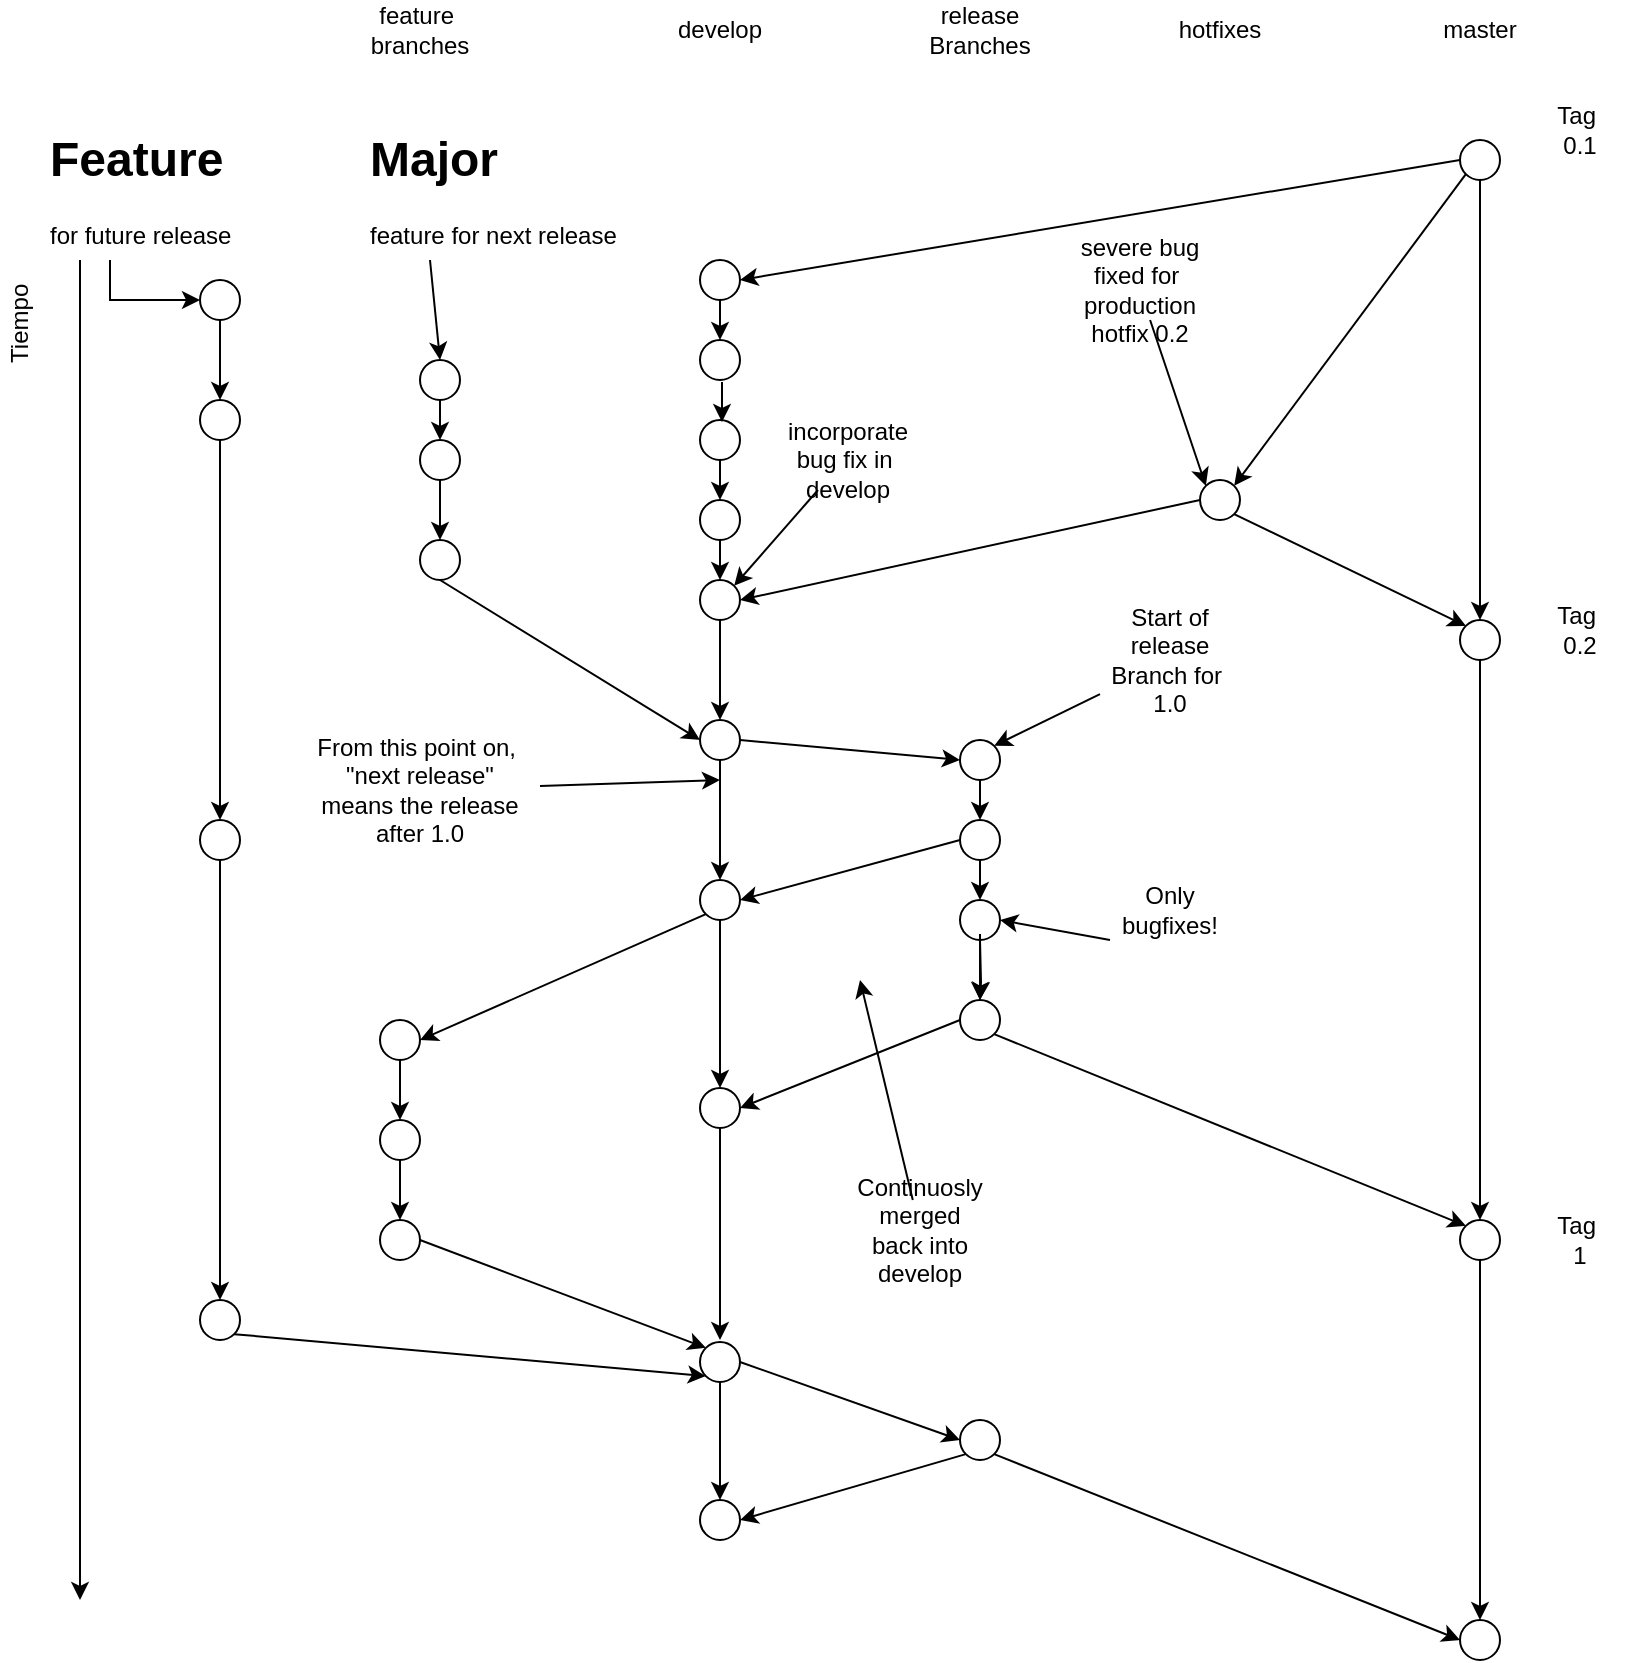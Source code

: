 <mxfile version="14.2.6" type="github">
  <diagram id="Ft57BWniFfMgqN6n-xT4" name="Page-1">
    <mxGraphModel dx="862" dy="1651" grid="1" gridSize="10" guides="1" tooltips="1" connect="1" arrows="1" fold="1" page="1" pageScale="1" pageWidth="827" pageHeight="1169" math="0" shadow="0">
      <root>
        <mxCell id="0" />
        <mxCell id="1" parent="0" />
        <mxCell id="2QcikKB0XpCSD9qSnk93-2" value="Tiempo&amp;nbsp;" style="text;html=1;strokeColor=none;fillColor=none;align=center;verticalAlign=middle;whiteSpace=wrap;rounded=0;rotation=-90;" vertex="1" parent="1">
          <mxGeometry y="-380" width="60" height="20" as="geometry" />
        </mxCell>
        <mxCell id="2QcikKB0XpCSD9qSnk93-1" value="" style="endArrow=classic;html=1;" edge="1" parent="1">
          <mxGeometry width="50" height="50" relative="1" as="geometry">
            <mxPoint x="60" y="-410" as="sourcePoint" />
            <mxPoint x="60" y="270" as="targetPoint" />
          </mxGeometry>
        </mxCell>
        <mxCell id="2QcikKB0XpCSD9qSnk93-3" value="" style="ellipse;whiteSpace=wrap;html=1;aspect=fixed;" vertex="1" parent="1">
          <mxGeometry x="120" y="-390" width="20" height="20" as="geometry" />
        </mxCell>
        <mxCell id="2QcikKB0XpCSD9qSnk93-4" value="" style="ellipse;whiteSpace=wrap;html=1;aspect=fixed;" vertex="1" parent="1">
          <mxGeometry x="120" y="-330" width="20" height="20" as="geometry" />
        </mxCell>
        <mxCell id="2QcikKB0XpCSD9qSnk93-5" value="" style="ellipse;whiteSpace=wrap;html=1;aspect=fixed;" vertex="1" parent="1">
          <mxGeometry x="120" y="-120" width="20" height="20" as="geometry" />
        </mxCell>
        <mxCell id="2QcikKB0XpCSD9qSnk93-7" value="" style="endArrow=classic;html=1;exitX=0.5;exitY=1;exitDx=0;exitDy=0;entryX=0.5;entryY=0;entryDx=0;entryDy=0;" edge="1" parent="1" source="2QcikKB0XpCSD9qSnk93-3" target="2QcikKB0XpCSD9qSnk93-4">
          <mxGeometry width="50" height="50" relative="1" as="geometry">
            <mxPoint x="390" y="-210" as="sourcePoint" />
            <mxPoint x="440" y="-260" as="targetPoint" />
          </mxGeometry>
        </mxCell>
        <mxCell id="2QcikKB0XpCSD9qSnk93-8" value="" style="endArrow=classic;html=1;exitX=0.5;exitY=1;exitDx=0;exitDy=0;entryX=0.5;entryY=0;entryDx=0;entryDy=0;" edge="1" parent="1" source="2QcikKB0XpCSD9qSnk93-4" target="2QcikKB0XpCSD9qSnk93-5">
          <mxGeometry width="50" height="50" relative="1" as="geometry">
            <mxPoint x="390" y="-210" as="sourcePoint" />
            <mxPoint x="440" y="-260" as="targetPoint" />
          </mxGeometry>
        </mxCell>
        <mxCell id="2QcikKB0XpCSD9qSnk93-10" value="&lt;h1&gt;Major&lt;/h1&gt;&lt;div&gt;feature for next release&lt;/div&gt;" style="text;html=1;spacing=5;spacingTop=-20;whiteSpace=wrap;overflow=hidden;rounded=0;fillColor=#FFFFFF;gradientColor=#ffffff;" vertex="1" parent="1">
          <mxGeometry x="200" y="-470" width="140" height="70" as="geometry" />
        </mxCell>
        <mxCell id="2QcikKB0XpCSD9qSnk93-11" value="" style="ellipse;whiteSpace=wrap;html=1;aspect=fixed;" vertex="1" parent="1">
          <mxGeometry x="230" y="-350" width="20" height="20" as="geometry" />
        </mxCell>
        <mxCell id="2QcikKB0XpCSD9qSnk93-12" value="" style="endArrow=classic;html=1;exitX=0.25;exitY=1;exitDx=0;exitDy=0;" edge="1" parent="1" source="2QcikKB0XpCSD9qSnk93-10">
          <mxGeometry width="50" height="50" relative="1" as="geometry">
            <mxPoint x="200" y="-120" as="sourcePoint" />
            <mxPoint x="240" y="-350" as="targetPoint" />
          </mxGeometry>
        </mxCell>
        <mxCell id="2QcikKB0XpCSD9qSnk93-15" value="" style="ellipse;whiteSpace=wrap;html=1;aspect=fixed;" vertex="1" parent="1">
          <mxGeometry x="370" y="-400" width="20" height="20" as="geometry" />
        </mxCell>
        <mxCell id="2QcikKB0XpCSD9qSnk93-16" value="" style="ellipse;whiteSpace=wrap;html=1;aspect=fixed;" vertex="1" parent="1">
          <mxGeometry x="370" y="-360" width="20" height="20" as="geometry" />
        </mxCell>
        <mxCell id="2QcikKB0XpCSD9qSnk93-17" value="" style="ellipse;whiteSpace=wrap;html=1;aspect=fixed;" vertex="1" parent="1">
          <mxGeometry x="370" y="-170" width="20" height="20" as="geometry" />
        </mxCell>
        <mxCell id="2QcikKB0XpCSD9qSnk93-18" value="" style="ellipse;whiteSpace=wrap;html=1;aspect=fixed;" vertex="1" parent="1">
          <mxGeometry x="370" y="-280" width="20" height="20" as="geometry" />
        </mxCell>
        <mxCell id="2QcikKB0XpCSD9qSnk93-19" value="" style="ellipse;whiteSpace=wrap;html=1;aspect=fixed;" vertex="1" parent="1">
          <mxGeometry x="370" y="-320" width="20" height="20" as="geometry" />
        </mxCell>
        <mxCell id="2QcikKB0XpCSD9qSnk93-20" value="" style="ellipse;whiteSpace=wrap;html=1;aspect=fixed;" vertex="1" parent="1">
          <mxGeometry x="370" y="-240" width="20" height="20" as="geometry" />
        </mxCell>
        <mxCell id="2QcikKB0XpCSD9qSnk93-24" value="feature&amp;nbsp;&lt;br&gt;branches" style="text;html=1;strokeColor=none;fillColor=none;align=center;verticalAlign=middle;whiteSpace=wrap;rounded=0;" vertex="1" parent="1">
          <mxGeometry x="200" y="-530" width="60" height="30" as="geometry" />
        </mxCell>
        <mxCell id="2QcikKB0XpCSD9qSnk93-25" value="develop" style="text;html=1;strokeColor=none;fillColor=none;align=center;verticalAlign=middle;whiteSpace=wrap;rounded=0;" vertex="1" parent="1">
          <mxGeometry x="350" y="-530" width="60" height="30" as="geometry" />
        </mxCell>
        <mxCell id="2QcikKB0XpCSD9qSnk93-28" style="edgeStyle=orthogonalEdgeStyle;rounded=0;orthogonalLoop=1;jettySize=auto;html=1;exitX=0.25;exitY=1;exitDx=0;exitDy=0;entryX=0;entryY=0.5;entryDx=0;entryDy=0;" edge="1" parent="1" source="2QcikKB0XpCSD9qSnk93-26" target="2QcikKB0XpCSD9qSnk93-3">
          <mxGeometry relative="1" as="geometry" />
        </mxCell>
        <mxCell id="2QcikKB0XpCSD9qSnk93-26" value="&lt;h1&gt;Feature&lt;/h1&gt;&lt;div&gt;for future release&lt;/div&gt;" style="text;html=1;spacing=5;spacingTop=-20;whiteSpace=wrap;overflow=hidden;rounded=0;fillColor=#FFFFFF;gradientColor=#ffffff;" vertex="1" parent="1">
          <mxGeometry x="40" y="-470" width="140" height="70" as="geometry" />
        </mxCell>
        <mxCell id="2QcikKB0XpCSD9qSnk93-27" value="" style="endArrow=classic;html=1;exitX=0.5;exitY=1;exitDx=0;exitDy=0;entryX=0.5;entryY=0;entryDx=0;entryDy=0;" edge="1" parent="1" source="2QcikKB0XpCSD9qSnk93-15" target="2QcikKB0XpCSD9qSnk93-16">
          <mxGeometry width="50" height="50" relative="1" as="geometry">
            <mxPoint x="420" y="-310" as="sourcePoint" />
            <mxPoint x="440" y="-330" as="targetPoint" />
          </mxGeometry>
        </mxCell>
        <mxCell id="2QcikKB0XpCSD9qSnk93-29" value="" style="endArrow=classic;html=1;exitX=0.5;exitY=1;exitDx=0;exitDy=0;entryX=0.5;entryY=0;entryDx=0;entryDy=0;" edge="1" parent="1">
          <mxGeometry width="50" height="50" relative="1" as="geometry">
            <mxPoint x="381" y="-339" as="sourcePoint" />
            <mxPoint x="381" y="-319" as="targetPoint" />
          </mxGeometry>
        </mxCell>
        <mxCell id="2QcikKB0XpCSD9qSnk93-32" value="" style="endArrow=classic;html=1;exitX=0.5;exitY=1;exitDx=0;exitDy=0;entryX=0.5;entryY=0;entryDx=0;entryDy=0;" edge="1" parent="1" source="2QcikKB0XpCSD9qSnk93-19" target="2QcikKB0XpCSD9qSnk93-18">
          <mxGeometry width="50" height="50" relative="1" as="geometry">
            <mxPoint x="390" y="-280" as="sourcePoint" />
            <mxPoint x="440" y="-330" as="targetPoint" />
          </mxGeometry>
        </mxCell>
        <mxCell id="2QcikKB0XpCSD9qSnk93-33" value="" style="endArrow=classic;html=1;exitX=0.5;exitY=1;exitDx=0;exitDy=0;" edge="1" parent="1" source="2QcikKB0XpCSD9qSnk93-18">
          <mxGeometry width="50" height="50" relative="1" as="geometry">
            <mxPoint x="390" y="-280" as="sourcePoint" />
            <mxPoint x="380" y="-240" as="targetPoint" />
          </mxGeometry>
        </mxCell>
        <mxCell id="2QcikKB0XpCSD9qSnk93-35" value="" style="ellipse;whiteSpace=wrap;html=1;aspect=fixed;" vertex="1" parent="1">
          <mxGeometry x="230" y="-310" width="20" height="20" as="geometry" />
        </mxCell>
        <mxCell id="2QcikKB0XpCSD9qSnk93-36" value="" style="ellipse;whiteSpace=wrap;html=1;aspect=fixed;" vertex="1" parent="1">
          <mxGeometry x="230" y="-260" width="20" height="20" as="geometry" />
        </mxCell>
        <mxCell id="2QcikKB0XpCSD9qSnk93-37" value="" style="endArrow=classic;html=1;exitX=0.5;exitY=1;exitDx=0;exitDy=0;entryX=0.5;entryY=0;entryDx=0;entryDy=0;" edge="1" parent="1" source="2QcikKB0XpCSD9qSnk93-11" target="2QcikKB0XpCSD9qSnk93-35">
          <mxGeometry width="50" height="50" relative="1" as="geometry">
            <mxPoint x="390" y="-200" as="sourcePoint" />
            <mxPoint x="440" y="-250" as="targetPoint" />
          </mxGeometry>
        </mxCell>
        <mxCell id="2QcikKB0XpCSD9qSnk93-38" value="" style="endArrow=classic;html=1;exitX=0.5;exitY=1;exitDx=0;exitDy=0;entryX=0.5;entryY=0;entryDx=0;entryDy=0;" edge="1" parent="1" source="2QcikKB0XpCSD9qSnk93-35" target="2QcikKB0XpCSD9qSnk93-36">
          <mxGeometry width="50" height="50" relative="1" as="geometry">
            <mxPoint x="390" y="-200" as="sourcePoint" />
            <mxPoint x="440" y="-250" as="targetPoint" />
          </mxGeometry>
        </mxCell>
        <mxCell id="2QcikKB0XpCSD9qSnk93-39" value="" style="endArrow=classic;html=1;exitX=0.5;exitY=1;exitDx=0;exitDy=0;entryX=0.5;entryY=0;entryDx=0;entryDy=0;" edge="1" parent="1" source="2QcikKB0XpCSD9qSnk93-20" target="2QcikKB0XpCSD9qSnk93-17">
          <mxGeometry width="50" height="50" relative="1" as="geometry">
            <mxPoint x="390" y="-200" as="sourcePoint" />
            <mxPoint x="440" y="-250" as="targetPoint" />
          </mxGeometry>
        </mxCell>
        <mxCell id="2QcikKB0XpCSD9qSnk93-40" value="" style="endArrow=classic;html=1;exitX=0.5;exitY=1;exitDx=0;exitDy=0;entryX=0;entryY=0.5;entryDx=0;entryDy=0;" edge="1" parent="1" source="2QcikKB0XpCSD9qSnk93-36" target="2QcikKB0XpCSD9qSnk93-17">
          <mxGeometry width="50" height="50" relative="1" as="geometry">
            <mxPoint x="390" y="-200" as="sourcePoint" />
            <mxPoint x="440" y="-250" as="targetPoint" />
          </mxGeometry>
        </mxCell>
        <mxCell id="2QcikKB0XpCSD9qSnk93-42" value="From this point on,&amp;nbsp;&lt;br&gt;&quot;next release&quot;&lt;br&gt;means the release after 1.0" style="text;html=1;strokeColor=none;fillColor=none;align=center;verticalAlign=middle;whiteSpace=wrap;rounded=0;" vertex="1" parent="1">
          <mxGeometry x="170" y="-170" width="120" height="70" as="geometry" />
        </mxCell>
        <mxCell id="2QcikKB0XpCSD9qSnk93-43" value="" style="endArrow=classic;html=1;" edge="1" parent="1" source="2QcikKB0XpCSD9qSnk93-42">
          <mxGeometry width="50" height="50" relative="1" as="geometry">
            <mxPoint x="390" y="-180" as="sourcePoint" />
            <mxPoint x="380" y="-140" as="targetPoint" />
          </mxGeometry>
        </mxCell>
        <mxCell id="2QcikKB0XpCSD9qSnk93-61" style="edgeStyle=orthogonalEdgeStyle;rounded=0;orthogonalLoop=1;jettySize=auto;html=1;exitX=0.5;exitY=1;exitDx=0;exitDy=0;entryX=0.5;entryY=0;entryDx=0;entryDy=0;" edge="1" parent="1" source="2QcikKB0XpCSD9qSnk93-44" target="2QcikKB0XpCSD9qSnk93-57">
          <mxGeometry relative="1" as="geometry" />
        </mxCell>
        <mxCell id="2QcikKB0XpCSD9qSnk93-44" value="" style="ellipse;whiteSpace=wrap;html=1;aspect=fixed;" vertex="1" parent="1">
          <mxGeometry x="370" y="-90" width="20" height="20" as="geometry" />
        </mxCell>
        <mxCell id="2QcikKB0XpCSD9qSnk93-45" value="" style="endArrow=classic;html=1;exitX=0.5;exitY=1;exitDx=0;exitDy=0;entryX=0.5;entryY=0;entryDx=0;entryDy=0;" edge="1" parent="1" source="2QcikKB0XpCSD9qSnk93-17" target="2QcikKB0XpCSD9qSnk93-44">
          <mxGeometry width="50" height="50" relative="1" as="geometry">
            <mxPoint x="390" y="-180" as="sourcePoint" />
            <mxPoint x="440" y="-230" as="targetPoint" />
          </mxGeometry>
        </mxCell>
        <mxCell id="2QcikKB0XpCSD9qSnk93-46" value="release Branches" style="text;html=1;strokeColor=none;fillColor=none;align=center;verticalAlign=middle;whiteSpace=wrap;rounded=0;" vertex="1" parent="1">
          <mxGeometry x="480" y="-530" width="60" height="30" as="geometry" />
        </mxCell>
        <mxCell id="2QcikKB0XpCSD9qSnk93-47" value="" style="ellipse;whiteSpace=wrap;html=1;aspect=fixed;" vertex="1" parent="1">
          <mxGeometry x="500" y="-160" width="20" height="20" as="geometry" />
        </mxCell>
        <mxCell id="2QcikKB0XpCSD9qSnk93-48" value="" style="ellipse;whiteSpace=wrap;html=1;aspect=fixed;" vertex="1" parent="1">
          <mxGeometry x="500" y="-120" width="20" height="20" as="geometry" />
        </mxCell>
        <mxCell id="2QcikKB0XpCSD9qSnk93-56" value="" style="edgeStyle=orthogonalEdgeStyle;rounded=0;orthogonalLoop=1;jettySize=auto;html=1;" edge="1" parent="1" target="2QcikKB0XpCSD9qSnk93-50">
          <mxGeometry relative="1" as="geometry">
            <mxPoint x="510" y="-60" as="sourcePoint" />
          </mxGeometry>
        </mxCell>
        <mxCell id="2QcikKB0XpCSD9qSnk93-49" value="" style="ellipse;whiteSpace=wrap;html=1;aspect=fixed;" vertex="1" parent="1">
          <mxGeometry x="500" y="-80" width="20" height="20" as="geometry" />
        </mxCell>
        <mxCell id="2QcikKB0XpCSD9qSnk93-50" value="" style="ellipse;whiteSpace=wrap;html=1;aspect=fixed;" vertex="1" parent="1">
          <mxGeometry x="500" y="-30" width="20" height="20" as="geometry" />
        </mxCell>
        <mxCell id="2QcikKB0XpCSD9qSnk93-52" value="" style="endArrow=classic;html=1;exitX=1;exitY=0.5;exitDx=0;exitDy=0;entryX=0;entryY=0.5;entryDx=0;entryDy=0;" edge="1" parent="1" source="2QcikKB0XpCSD9qSnk93-17" target="2QcikKB0XpCSD9qSnk93-47">
          <mxGeometry width="50" height="50" relative="1" as="geometry">
            <mxPoint x="390" y="-190" as="sourcePoint" />
            <mxPoint x="440" y="-240" as="targetPoint" />
          </mxGeometry>
        </mxCell>
        <mxCell id="2QcikKB0XpCSD9qSnk93-53" value="" style="endArrow=classic;html=1;exitX=0.5;exitY=1;exitDx=0;exitDy=0;entryX=0.5;entryY=0;entryDx=0;entryDy=0;" edge="1" parent="1" source="2QcikKB0XpCSD9qSnk93-47" target="2QcikKB0XpCSD9qSnk93-48">
          <mxGeometry width="50" height="50" relative="1" as="geometry">
            <mxPoint x="390" y="-40" as="sourcePoint" />
            <mxPoint x="440" y="-90" as="targetPoint" />
          </mxGeometry>
        </mxCell>
        <mxCell id="2QcikKB0XpCSD9qSnk93-54" value="" style="endArrow=classic;html=1;exitX=0.5;exitY=1;exitDx=0;exitDy=0;entryX=0.5;entryY=0;entryDx=0;entryDy=0;" edge="1" parent="1" source="2QcikKB0XpCSD9qSnk93-48" target="2QcikKB0XpCSD9qSnk93-49">
          <mxGeometry width="50" height="50" relative="1" as="geometry">
            <mxPoint x="390" y="-40" as="sourcePoint" />
            <mxPoint x="440" y="-90" as="targetPoint" />
          </mxGeometry>
        </mxCell>
        <mxCell id="2QcikKB0XpCSD9qSnk93-55" value="" style="endArrow=classic;html=1;entryX=0.5;entryY=0;entryDx=0;entryDy=0;" edge="1" parent="1" target="2QcikKB0XpCSD9qSnk93-50">
          <mxGeometry width="50" height="50" relative="1" as="geometry">
            <mxPoint x="510" y="-63" as="sourcePoint" />
            <mxPoint x="440" y="-90" as="targetPoint" />
          </mxGeometry>
        </mxCell>
        <mxCell id="2QcikKB0XpCSD9qSnk93-60" style="edgeStyle=orthogonalEdgeStyle;rounded=0;orthogonalLoop=1;jettySize=auto;html=1;exitX=0.5;exitY=1;exitDx=0;exitDy=0;" edge="1" parent="1" source="2QcikKB0XpCSD9qSnk93-57">
          <mxGeometry relative="1" as="geometry">
            <mxPoint x="380" y="20" as="targetPoint" />
          </mxGeometry>
        </mxCell>
        <mxCell id="2QcikKB0XpCSD9qSnk93-80" style="edgeStyle=orthogonalEdgeStyle;rounded=0;orthogonalLoop=1;jettySize=auto;html=1;exitX=0.5;exitY=1;exitDx=0;exitDy=0;" edge="1" parent="1" source="2QcikKB0XpCSD9qSnk93-57">
          <mxGeometry relative="1" as="geometry">
            <mxPoint x="380" y="140" as="targetPoint" />
          </mxGeometry>
        </mxCell>
        <mxCell id="2QcikKB0XpCSD9qSnk93-57" value="" style="ellipse;whiteSpace=wrap;html=1;aspect=fixed;" vertex="1" parent="1">
          <mxGeometry x="370" y="14" width="20" height="20" as="geometry" />
        </mxCell>
        <mxCell id="2QcikKB0XpCSD9qSnk93-59" value="" style="endArrow=classic;html=1;exitX=0;exitY=0.5;exitDx=0;exitDy=0;entryX=1;entryY=0.5;entryDx=0;entryDy=0;" edge="1" parent="1" source="2QcikKB0XpCSD9qSnk93-48" target="2QcikKB0XpCSD9qSnk93-44">
          <mxGeometry width="50" height="50" relative="1" as="geometry">
            <mxPoint x="390" y="-40" as="sourcePoint" />
            <mxPoint x="440" y="-90" as="targetPoint" />
          </mxGeometry>
        </mxCell>
        <mxCell id="2QcikKB0XpCSD9qSnk93-63" value="" style="endArrow=classic;html=1;exitX=0;exitY=0.5;exitDx=0;exitDy=0;entryX=1;entryY=0.5;entryDx=0;entryDy=0;" edge="1" parent="1" source="2QcikKB0XpCSD9qSnk93-50" target="2QcikKB0XpCSD9qSnk93-57">
          <mxGeometry width="50" height="50" relative="1" as="geometry">
            <mxPoint x="390" y="-40" as="sourcePoint" />
            <mxPoint x="440" y="-90" as="targetPoint" />
          </mxGeometry>
        </mxCell>
        <mxCell id="2QcikKB0XpCSD9qSnk93-68" value="" style="ellipse;whiteSpace=wrap;html=1;aspect=fixed;" vertex="1" parent="1">
          <mxGeometry x="210" y="-20" width="20" height="20" as="geometry" />
        </mxCell>
        <mxCell id="2QcikKB0XpCSD9qSnk93-69" value="" style="ellipse;whiteSpace=wrap;html=1;aspect=fixed;" vertex="1" parent="1">
          <mxGeometry x="210" y="30" width="20" height="20" as="geometry" />
        </mxCell>
        <mxCell id="2QcikKB0XpCSD9qSnk93-70" value="" style="ellipse;whiteSpace=wrap;html=1;aspect=fixed;" vertex="1" parent="1">
          <mxGeometry x="210" y="80" width="20" height="20" as="geometry" />
        </mxCell>
        <mxCell id="2QcikKB0XpCSD9qSnk93-71" value="" style="endArrow=classic;html=1;exitX=0;exitY=1;exitDx=0;exitDy=0;entryX=1;entryY=0.5;entryDx=0;entryDy=0;" edge="1" parent="1" source="2QcikKB0XpCSD9qSnk93-44" target="2QcikKB0XpCSD9qSnk93-68">
          <mxGeometry width="50" height="50" relative="1" as="geometry">
            <mxPoint x="390" y="-40" as="sourcePoint" />
            <mxPoint x="440" y="-90" as="targetPoint" />
          </mxGeometry>
        </mxCell>
        <mxCell id="2QcikKB0XpCSD9qSnk93-72" value="" style="endArrow=classic;html=1;exitX=0.5;exitY=1;exitDx=0;exitDy=0;entryX=0.5;entryY=0;entryDx=0;entryDy=0;" edge="1" parent="1" source="2QcikKB0XpCSD9qSnk93-68" target="2QcikKB0XpCSD9qSnk93-69">
          <mxGeometry width="50" height="50" relative="1" as="geometry">
            <mxPoint x="390" y="-40" as="sourcePoint" />
            <mxPoint x="440" y="-90" as="targetPoint" />
          </mxGeometry>
        </mxCell>
        <mxCell id="2QcikKB0XpCSD9qSnk93-74" value="" style="endArrow=classic;html=1;exitX=0.5;exitY=1;exitDx=0;exitDy=0;entryX=0.5;entryY=0;entryDx=0;entryDy=0;" edge="1" parent="1" source="2QcikKB0XpCSD9qSnk93-69" target="2QcikKB0XpCSD9qSnk93-70">
          <mxGeometry width="50" height="50" relative="1" as="geometry">
            <mxPoint x="390" y="-40" as="sourcePoint" />
            <mxPoint x="440" y="-90" as="targetPoint" />
          </mxGeometry>
        </mxCell>
        <mxCell id="2QcikKB0XpCSD9qSnk93-84" style="edgeStyle=orthogonalEdgeStyle;rounded=0;orthogonalLoop=1;jettySize=auto;html=1;exitX=0.5;exitY=1;exitDx=0;exitDy=0;entryX=0.5;entryY=0;entryDx=0;entryDy=0;" edge="1" parent="1" source="2QcikKB0XpCSD9qSnk93-75" target="2QcikKB0XpCSD9qSnk93-83">
          <mxGeometry relative="1" as="geometry" />
        </mxCell>
        <mxCell id="2QcikKB0XpCSD9qSnk93-75" value="" style="ellipse;whiteSpace=wrap;html=1;aspect=fixed;" vertex="1" parent="1">
          <mxGeometry x="370" y="141" width="20" height="20" as="geometry" />
        </mxCell>
        <mxCell id="2QcikKB0XpCSD9qSnk93-76" value="" style="ellipse;whiteSpace=wrap;html=1;aspect=fixed;" vertex="1" parent="1">
          <mxGeometry x="120" y="120" width="20" height="20" as="geometry" />
        </mxCell>
        <mxCell id="2QcikKB0XpCSD9qSnk93-77" value="" style="endArrow=classic;html=1;entryX=0.5;entryY=0;entryDx=0;entryDy=0;" edge="1" parent="1" target="2QcikKB0XpCSD9qSnk93-76">
          <mxGeometry width="50" height="50" relative="1" as="geometry">
            <mxPoint x="130" y="-100" as="sourcePoint" />
            <mxPoint x="440" y="-90" as="targetPoint" />
          </mxGeometry>
        </mxCell>
        <mxCell id="2QcikKB0XpCSD9qSnk93-78" value="" style="endArrow=classic;html=1;exitX=1;exitY=1;exitDx=0;exitDy=0;entryX=0;entryY=1;entryDx=0;entryDy=0;" edge="1" parent="1" source="2QcikKB0XpCSD9qSnk93-76" target="2QcikKB0XpCSD9qSnk93-75">
          <mxGeometry width="50" height="50" relative="1" as="geometry">
            <mxPoint x="390" y="-40" as="sourcePoint" />
            <mxPoint x="440" y="-90" as="targetPoint" />
          </mxGeometry>
        </mxCell>
        <mxCell id="2QcikKB0XpCSD9qSnk93-82" value="" style="endArrow=classic;html=1;exitX=1;exitY=0.5;exitDx=0;exitDy=0;entryX=0;entryY=0;entryDx=0;entryDy=0;" edge="1" parent="1" source="2QcikKB0XpCSD9qSnk93-70" target="2QcikKB0XpCSD9qSnk93-75">
          <mxGeometry width="50" height="50" relative="1" as="geometry">
            <mxPoint x="390" y="-40" as="sourcePoint" />
            <mxPoint x="440" y="-90" as="targetPoint" />
          </mxGeometry>
        </mxCell>
        <mxCell id="2QcikKB0XpCSD9qSnk93-83" value="" style="ellipse;whiteSpace=wrap;html=1;aspect=fixed;" vertex="1" parent="1">
          <mxGeometry x="370" y="220" width="20" height="20" as="geometry" />
        </mxCell>
        <mxCell id="2QcikKB0XpCSD9qSnk93-85" value="" style="ellipse;whiteSpace=wrap;html=1;aspect=fixed;" vertex="1" parent="1">
          <mxGeometry x="500" y="180" width="20" height="20" as="geometry" />
        </mxCell>
        <mxCell id="2QcikKB0XpCSD9qSnk93-88" value="" style="endArrow=classic;html=1;exitX=1;exitY=0.5;exitDx=0;exitDy=0;entryX=0;entryY=0.5;entryDx=0;entryDy=0;" edge="1" parent="1" source="2QcikKB0XpCSD9qSnk93-75" target="2QcikKB0XpCSD9qSnk93-85">
          <mxGeometry width="50" height="50" relative="1" as="geometry">
            <mxPoint x="390" y="190" as="sourcePoint" />
            <mxPoint x="440" y="140" as="targetPoint" />
          </mxGeometry>
        </mxCell>
        <mxCell id="2QcikKB0XpCSD9qSnk93-90" value="" style="endArrow=classic;html=1;exitX=0;exitY=1;exitDx=0;exitDy=0;entryX=1;entryY=0.5;entryDx=0;entryDy=0;" edge="1" parent="1" source="2QcikKB0XpCSD9qSnk93-85" target="2QcikKB0XpCSD9qSnk93-83">
          <mxGeometry width="50" height="50" relative="1" as="geometry">
            <mxPoint x="390" y="190" as="sourcePoint" />
            <mxPoint x="440" y="140" as="targetPoint" />
          </mxGeometry>
        </mxCell>
        <mxCell id="2QcikKB0XpCSD9qSnk93-91" value="hotfixes" style="text;html=1;strokeColor=none;fillColor=none;align=center;verticalAlign=middle;whiteSpace=wrap;rounded=0;" vertex="1" parent="1">
          <mxGeometry x="600" y="-530" width="60" height="30" as="geometry" />
        </mxCell>
        <mxCell id="2QcikKB0XpCSD9qSnk93-92" value="" style="ellipse;whiteSpace=wrap;html=1;aspect=fixed;" vertex="1" parent="1">
          <mxGeometry x="620" y="-290" width="20" height="20" as="geometry" />
        </mxCell>
        <mxCell id="2QcikKB0XpCSD9qSnk93-93" value="" style="endArrow=classic;html=1;exitX=0;exitY=0.5;exitDx=0;exitDy=0;entryX=1;entryY=0.5;entryDx=0;entryDy=0;" edge="1" parent="1" source="2QcikKB0XpCSD9qSnk93-92" target="2QcikKB0XpCSD9qSnk93-20">
          <mxGeometry width="50" height="50" relative="1" as="geometry">
            <mxPoint x="390" y="-330" as="sourcePoint" />
            <mxPoint x="440" y="-380" as="targetPoint" />
          </mxGeometry>
        </mxCell>
        <mxCell id="2QcikKB0XpCSD9qSnk93-94" value="master" style="text;html=1;strokeColor=none;fillColor=none;align=center;verticalAlign=middle;whiteSpace=wrap;rounded=0;" vertex="1" parent="1">
          <mxGeometry x="730" y="-530" width="60" height="30" as="geometry" />
        </mxCell>
        <mxCell id="2QcikKB0XpCSD9qSnk93-95" value="" style="ellipse;whiteSpace=wrap;html=1;aspect=fixed;" vertex="1" parent="1">
          <mxGeometry x="750" y="-460" width="20" height="20" as="geometry" />
        </mxCell>
        <mxCell id="2QcikKB0XpCSD9qSnk93-96" value="" style="endArrow=classic;html=1;exitX=0;exitY=0.5;exitDx=0;exitDy=0;entryX=1;entryY=0.5;entryDx=0;entryDy=0;" edge="1" parent="1" source="2QcikKB0XpCSD9qSnk93-95" target="2QcikKB0XpCSD9qSnk93-15">
          <mxGeometry width="50" height="50" relative="1" as="geometry">
            <mxPoint x="390" y="-410" as="sourcePoint" />
            <mxPoint x="480" y="-610" as="targetPoint" />
          </mxGeometry>
        </mxCell>
        <mxCell id="2QcikKB0XpCSD9qSnk93-97" value="" style="endArrow=classic;html=1;exitX=0;exitY=1;exitDx=0;exitDy=0;entryX=1;entryY=0;entryDx=0;entryDy=0;" edge="1" parent="1" source="2QcikKB0XpCSD9qSnk93-95" target="2QcikKB0XpCSD9qSnk93-92">
          <mxGeometry width="50" height="50" relative="1" as="geometry">
            <mxPoint x="390" y="-410" as="sourcePoint" />
            <mxPoint x="440" y="-460" as="targetPoint" />
          </mxGeometry>
        </mxCell>
        <mxCell id="2QcikKB0XpCSD9qSnk93-98" value="" style="ellipse;whiteSpace=wrap;html=1;aspect=fixed;" vertex="1" parent="1">
          <mxGeometry x="750" y="-220" width="20" height="20" as="geometry" />
        </mxCell>
        <mxCell id="2QcikKB0XpCSD9qSnk93-100" value="" style="endArrow=classic;html=1;exitX=0.5;exitY=1;exitDx=0;exitDy=0;entryX=0.5;entryY=0;entryDx=0;entryDy=0;" edge="1" parent="1" source="2QcikKB0XpCSD9qSnk93-95" target="2QcikKB0XpCSD9qSnk93-98">
          <mxGeometry width="50" height="50" relative="1" as="geometry">
            <mxPoint x="390" y="-330" as="sourcePoint" />
            <mxPoint x="440" y="-380" as="targetPoint" />
          </mxGeometry>
        </mxCell>
        <mxCell id="2QcikKB0XpCSD9qSnk93-101" value="" style="endArrow=classic;html=1;exitX=1;exitY=1;exitDx=0;exitDy=0;entryX=0;entryY=0;entryDx=0;entryDy=0;" edge="1" parent="1" source="2QcikKB0XpCSD9qSnk93-92" target="2QcikKB0XpCSD9qSnk93-98">
          <mxGeometry width="50" height="50" relative="1" as="geometry">
            <mxPoint x="390" y="-330" as="sourcePoint" />
            <mxPoint x="440" y="-380" as="targetPoint" />
          </mxGeometry>
        </mxCell>
        <mxCell id="2QcikKB0XpCSD9qSnk93-102" value="" style="ellipse;whiteSpace=wrap;html=1;aspect=fixed;" vertex="1" parent="1">
          <mxGeometry x="750" y="280" width="20" height="20" as="geometry" />
        </mxCell>
        <mxCell id="2QcikKB0XpCSD9qSnk93-103" value="" style="ellipse;whiteSpace=wrap;html=1;aspect=fixed;" vertex="1" parent="1">
          <mxGeometry x="750" y="80" width="20" height="20" as="geometry" />
        </mxCell>
        <mxCell id="2QcikKB0XpCSD9qSnk93-105" value="" style="endArrow=classic;html=1;exitX=1;exitY=1;exitDx=0;exitDy=0;entryX=0;entryY=0.5;entryDx=0;entryDy=0;" edge="1" parent="1" source="2QcikKB0XpCSD9qSnk93-85" target="2QcikKB0XpCSD9qSnk93-102">
          <mxGeometry width="50" height="50" relative="1" as="geometry">
            <mxPoint x="390" y="160" as="sourcePoint" />
            <mxPoint x="440" y="110" as="targetPoint" />
          </mxGeometry>
        </mxCell>
        <mxCell id="2QcikKB0XpCSD9qSnk93-106" value="" style="endArrow=classic;html=1;exitX=0.5;exitY=1;exitDx=0;exitDy=0;entryX=0.5;entryY=0;entryDx=0;entryDy=0;" edge="1" parent="1" source="2QcikKB0XpCSD9qSnk93-103" target="2QcikKB0XpCSD9qSnk93-102">
          <mxGeometry width="50" height="50" relative="1" as="geometry">
            <mxPoint x="390" y="160" as="sourcePoint" />
            <mxPoint x="440" y="110" as="targetPoint" />
          </mxGeometry>
        </mxCell>
        <mxCell id="2QcikKB0XpCSD9qSnk93-107" value="" style="endArrow=classic;html=1;exitX=0.5;exitY=1;exitDx=0;exitDy=0;entryX=0.5;entryY=0;entryDx=0;entryDy=0;" edge="1" parent="1" source="2QcikKB0XpCSD9qSnk93-98" target="2QcikKB0XpCSD9qSnk93-103">
          <mxGeometry width="50" height="50" relative="1" as="geometry">
            <mxPoint x="390" y="10" as="sourcePoint" />
            <mxPoint x="440" y="-40" as="targetPoint" />
          </mxGeometry>
        </mxCell>
        <mxCell id="2QcikKB0XpCSD9qSnk93-108" value="incorporate bug fix in&amp;nbsp;&lt;br&gt;develop" style="text;html=1;strokeColor=none;fillColor=none;align=center;verticalAlign=middle;whiteSpace=wrap;rounded=0;" vertex="1" parent="1">
          <mxGeometry x="414" y="-315" width="60" height="30" as="geometry" />
        </mxCell>
        <mxCell id="2QcikKB0XpCSD9qSnk93-110" value="" style="endArrow=classic;html=1;exitX=0.25;exitY=1;exitDx=0;exitDy=0;entryX=1;entryY=0;entryDx=0;entryDy=0;" edge="1" parent="1" source="2QcikKB0XpCSD9qSnk93-108" target="2QcikKB0XpCSD9qSnk93-20">
          <mxGeometry width="50" height="50" relative="1" as="geometry">
            <mxPoint x="390" y="-220" as="sourcePoint" />
            <mxPoint x="520" y="-200" as="targetPoint" />
          </mxGeometry>
        </mxCell>
        <mxCell id="2QcikKB0XpCSD9qSnk93-111" value="severe bug&lt;br&gt;fixed for&amp;nbsp;&lt;br&gt;production&lt;br&gt;hotfix 0.2" style="text;html=1;strokeColor=none;fillColor=none;align=center;verticalAlign=middle;whiteSpace=wrap;rounded=0;" vertex="1" parent="1">
          <mxGeometry x="550" y="-400" width="80" height="30" as="geometry" />
        </mxCell>
        <mxCell id="2QcikKB0XpCSD9qSnk93-112" value="" style="endArrow=classic;html=1;entryX=0;entryY=0;entryDx=0;entryDy=0;" edge="1" parent="1" source="2QcikKB0XpCSD9qSnk93-111" target="2QcikKB0XpCSD9qSnk93-92">
          <mxGeometry width="50" height="50" relative="1" as="geometry">
            <mxPoint x="390" y="-320" as="sourcePoint" />
            <mxPoint x="440" y="-370" as="targetPoint" />
          </mxGeometry>
        </mxCell>
        <mxCell id="2QcikKB0XpCSD9qSnk93-113" value="Start of release&lt;br&gt;Branch for&amp;nbsp;&lt;br&gt;1.0" style="text;html=1;strokeColor=none;fillColor=none;align=center;verticalAlign=middle;whiteSpace=wrap;rounded=0;" vertex="1" parent="1">
          <mxGeometry x="570" y="-230" width="70" height="60" as="geometry" />
        </mxCell>
        <mxCell id="2QcikKB0XpCSD9qSnk93-114" value="" style="endArrow=classic;html=1;entryX=1;entryY=0;entryDx=0;entryDy=0;" edge="1" parent="1" source="2QcikKB0XpCSD9qSnk93-113" target="2QcikKB0XpCSD9qSnk93-47">
          <mxGeometry width="50" height="50" relative="1" as="geometry">
            <mxPoint x="390" y="-120" as="sourcePoint" />
            <mxPoint x="440" y="-170" as="targetPoint" />
          </mxGeometry>
        </mxCell>
        <mxCell id="2QcikKB0XpCSD9qSnk93-115" value="Only&lt;br&gt;bugfixes!" style="text;html=1;strokeColor=none;fillColor=none;align=center;verticalAlign=middle;whiteSpace=wrap;rounded=0;" vertex="1" parent="1">
          <mxGeometry x="575" y="-90" width="60" height="30" as="geometry" />
        </mxCell>
        <mxCell id="2QcikKB0XpCSD9qSnk93-116" value="" style="endArrow=classic;html=1;exitX=0;exitY=1;exitDx=0;exitDy=0;entryX=1;entryY=0.5;entryDx=0;entryDy=0;" edge="1" parent="1" source="2QcikKB0XpCSD9qSnk93-115" target="2QcikKB0XpCSD9qSnk93-49">
          <mxGeometry width="50" height="50" relative="1" as="geometry">
            <mxPoint x="390" y="-120" as="sourcePoint" />
            <mxPoint x="440" y="-170" as="targetPoint" />
          </mxGeometry>
        </mxCell>
        <mxCell id="2QcikKB0XpCSD9qSnk93-117" value="Continuosly merged back into develop" style="text;html=1;strokeColor=none;fillColor=none;align=center;verticalAlign=middle;whiteSpace=wrap;rounded=0;" vertex="1" parent="1">
          <mxGeometry x="450" y="70" width="60" height="30" as="geometry" />
        </mxCell>
        <mxCell id="2QcikKB0XpCSD9qSnk93-118" value="" style="endArrow=classic;html=1;" edge="1" parent="1" source="2QcikKB0XpCSD9qSnk93-117">
          <mxGeometry width="50" height="50" relative="1" as="geometry">
            <mxPoint x="390" y="100" as="sourcePoint" />
            <mxPoint x="450" y="-40" as="targetPoint" />
          </mxGeometry>
        </mxCell>
        <mxCell id="2QcikKB0XpCSD9qSnk93-119" value="Tag&amp;nbsp;&lt;br&gt;0.1" style="text;html=1;strokeColor=none;fillColor=none;align=center;verticalAlign=middle;whiteSpace=wrap;rounded=0;" vertex="1" parent="1">
          <mxGeometry x="780" y="-480" width="60" height="30" as="geometry" />
        </mxCell>
        <mxCell id="2QcikKB0XpCSD9qSnk93-120" value="Tag&amp;nbsp;&lt;br&gt;0.2" style="text;html=1;strokeColor=none;fillColor=none;align=center;verticalAlign=middle;whiteSpace=wrap;rounded=0;" vertex="1" parent="1">
          <mxGeometry x="780" y="-230" width="60" height="30" as="geometry" />
        </mxCell>
        <mxCell id="2QcikKB0XpCSD9qSnk93-121" value="Tag&amp;nbsp;&lt;br&gt;1" style="text;html=1;strokeColor=none;fillColor=none;align=center;verticalAlign=middle;whiteSpace=wrap;rounded=0;" vertex="1" parent="1">
          <mxGeometry x="780" y="75" width="60" height="30" as="geometry" />
        </mxCell>
        <mxCell id="2QcikKB0XpCSD9qSnk93-122" value="" style="endArrow=classic;html=1;entryX=0;entryY=0;entryDx=0;entryDy=0;exitX=1;exitY=1;exitDx=0;exitDy=0;" edge="1" parent="1" source="2QcikKB0XpCSD9qSnk93-50" target="2QcikKB0XpCSD9qSnk93-103">
          <mxGeometry width="50" height="50" relative="1" as="geometry">
            <mxPoint x="390" y="100" as="sourcePoint" />
            <mxPoint x="440" y="50" as="targetPoint" />
          </mxGeometry>
        </mxCell>
      </root>
    </mxGraphModel>
  </diagram>
</mxfile>
